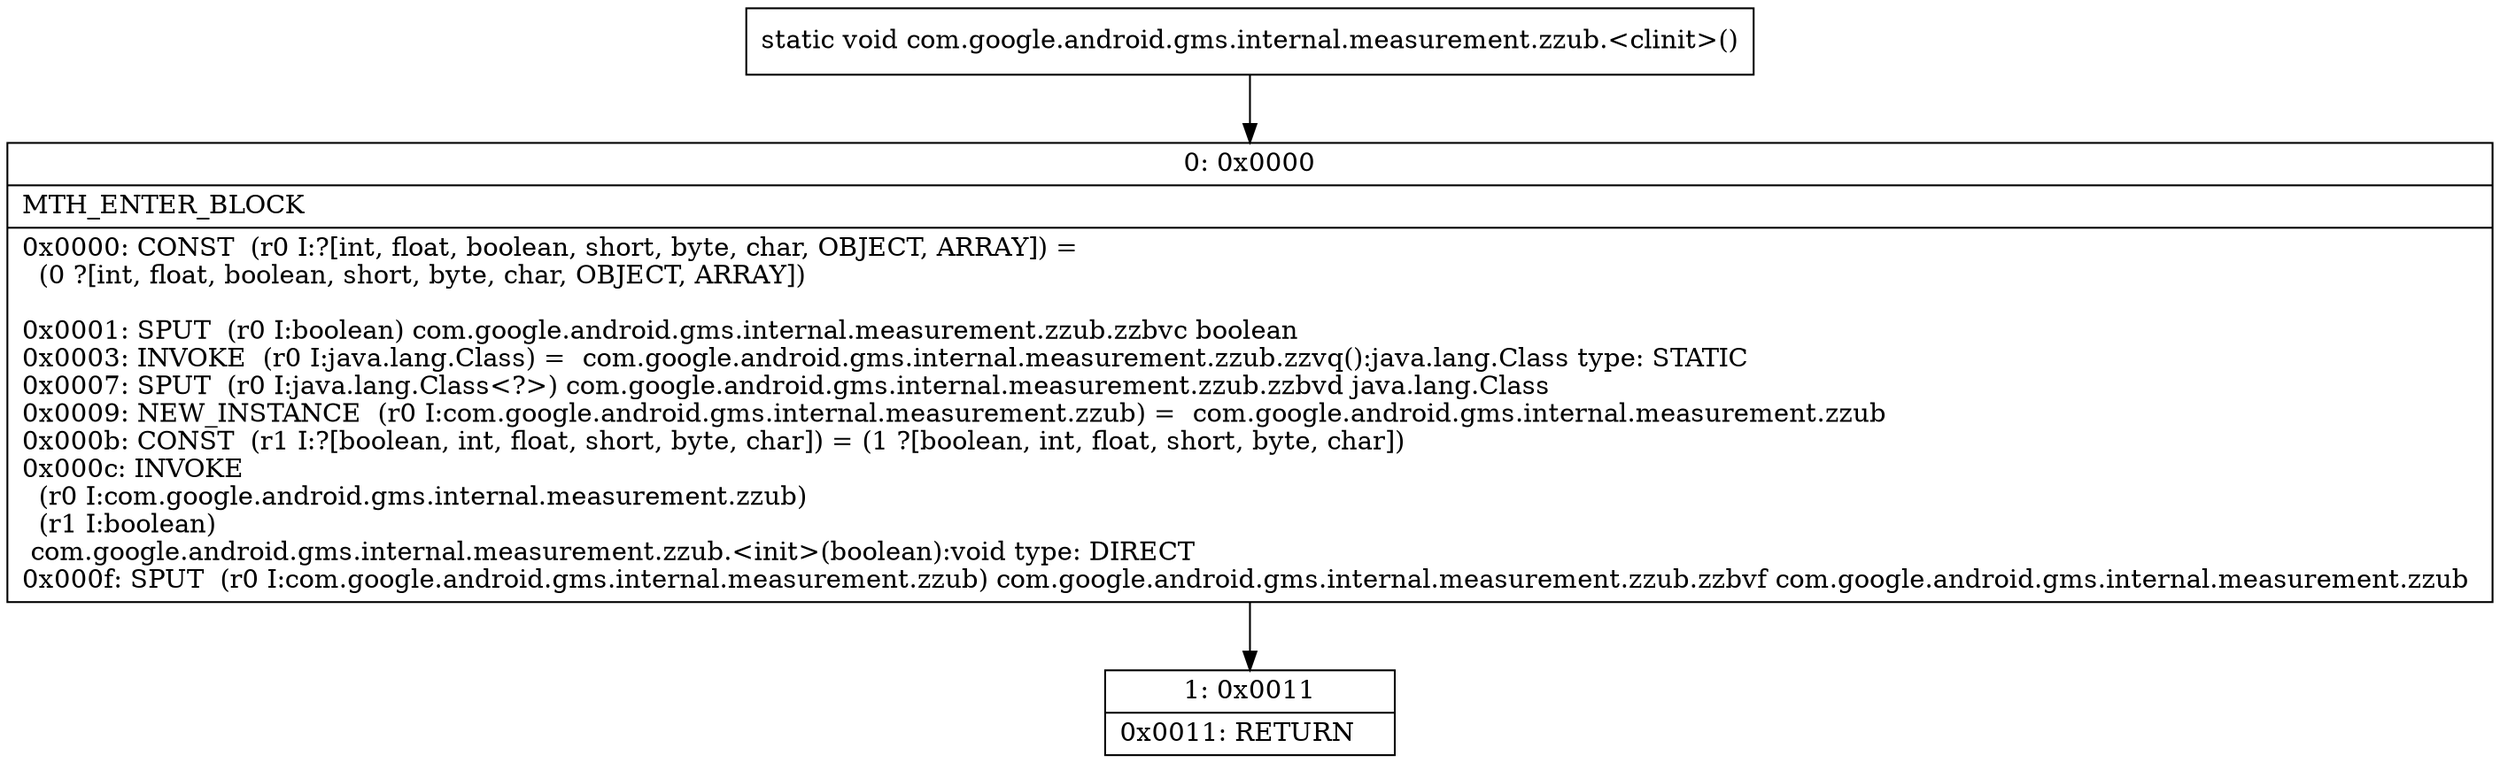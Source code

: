 digraph "CFG forcom.google.android.gms.internal.measurement.zzub.\<clinit\>()V" {
Node_0 [shape=record,label="{0\:\ 0x0000|MTH_ENTER_BLOCK\l|0x0000: CONST  (r0 I:?[int, float, boolean, short, byte, char, OBJECT, ARRAY]) = \l  (0 ?[int, float, boolean, short, byte, char, OBJECT, ARRAY])\l \l0x0001: SPUT  (r0 I:boolean) com.google.android.gms.internal.measurement.zzub.zzbvc boolean \l0x0003: INVOKE  (r0 I:java.lang.Class) =  com.google.android.gms.internal.measurement.zzub.zzvq():java.lang.Class type: STATIC \l0x0007: SPUT  (r0 I:java.lang.Class\<?\>) com.google.android.gms.internal.measurement.zzub.zzbvd java.lang.Class \l0x0009: NEW_INSTANCE  (r0 I:com.google.android.gms.internal.measurement.zzub) =  com.google.android.gms.internal.measurement.zzub \l0x000b: CONST  (r1 I:?[boolean, int, float, short, byte, char]) = (1 ?[boolean, int, float, short, byte, char]) \l0x000c: INVOKE  \l  (r0 I:com.google.android.gms.internal.measurement.zzub)\l  (r1 I:boolean)\l com.google.android.gms.internal.measurement.zzub.\<init\>(boolean):void type: DIRECT \l0x000f: SPUT  (r0 I:com.google.android.gms.internal.measurement.zzub) com.google.android.gms.internal.measurement.zzub.zzbvf com.google.android.gms.internal.measurement.zzub \l}"];
Node_1 [shape=record,label="{1\:\ 0x0011|0x0011: RETURN   \l}"];
MethodNode[shape=record,label="{static void com.google.android.gms.internal.measurement.zzub.\<clinit\>() }"];
MethodNode -> Node_0;
Node_0 -> Node_1;
}

